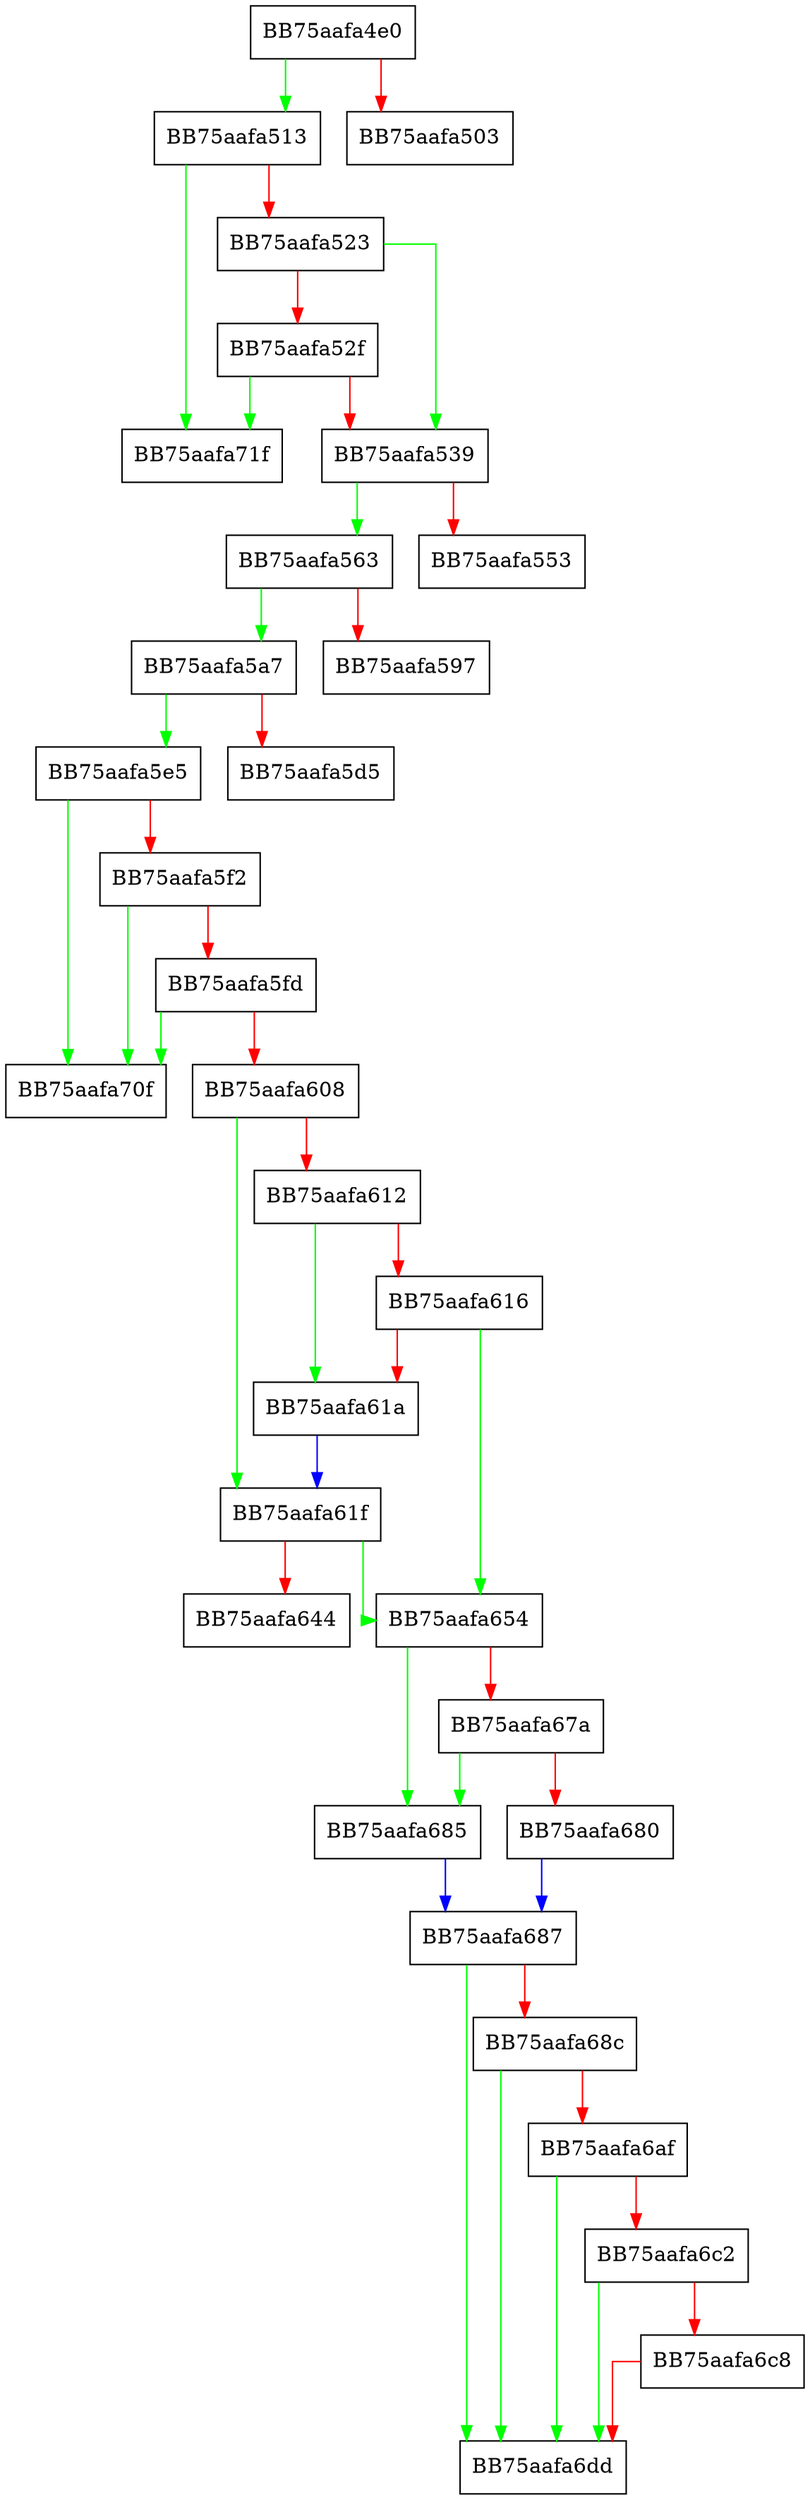 digraph mp_lua_api_WriteProcByte {
  node [shape="box"];
  graph [splines=ortho];
  BB75aafa4e0 -> BB75aafa513 [color="green"];
  BB75aafa4e0 -> BB75aafa503 [color="red"];
  BB75aafa513 -> BB75aafa71f [color="green"];
  BB75aafa513 -> BB75aafa523 [color="red"];
  BB75aafa523 -> BB75aafa539 [color="green"];
  BB75aafa523 -> BB75aafa52f [color="red"];
  BB75aafa52f -> BB75aafa71f [color="green"];
  BB75aafa52f -> BB75aafa539 [color="red"];
  BB75aafa539 -> BB75aafa563 [color="green"];
  BB75aafa539 -> BB75aafa553 [color="red"];
  BB75aafa563 -> BB75aafa5a7 [color="green"];
  BB75aafa563 -> BB75aafa597 [color="red"];
  BB75aafa5a7 -> BB75aafa5e5 [color="green"];
  BB75aafa5a7 -> BB75aafa5d5 [color="red"];
  BB75aafa5e5 -> BB75aafa70f [color="green"];
  BB75aafa5e5 -> BB75aafa5f2 [color="red"];
  BB75aafa5f2 -> BB75aafa70f [color="green"];
  BB75aafa5f2 -> BB75aafa5fd [color="red"];
  BB75aafa5fd -> BB75aafa70f [color="green"];
  BB75aafa5fd -> BB75aafa608 [color="red"];
  BB75aafa608 -> BB75aafa61f [color="green"];
  BB75aafa608 -> BB75aafa612 [color="red"];
  BB75aafa612 -> BB75aafa61a [color="green"];
  BB75aafa612 -> BB75aafa616 [color="red"];
  BB75aafa616 -> BB75aafa654 [color="green"];
  BB75aafa616 -> BB75aafa61a [color="red"];
  BB75aafa61a -> BB75aafa61f [color="blue"];
  BB75aafa61f -> BB75aafa654 [color="green"];
  BB75aafa61f -> BB75aafa644 [color="red"];
  BB75aafa654 -> BB75aafa685 [color="green"];
  BB75aafa654 -> BB75aafa67a [color="red"];
  BB75aafa67a -> BB75aafa685 [color="green"];
  BB75aafa67a -> BB75aafa680 [color="red"];
  BB75aafa680 -> BB75aafa687 [color="blue"];
  BB75aafa685 -> BB75aafa687 [color="blue"];
  BB75aafa687 -> BB75aafa6dd [color="green"];
  BB75aafa687 -> BB75aafa68c [color="red"];
  BB75aafa68c -> BB75aafa6dd [color="green"];
  BB75aafa68c -> BB75aafa6af [color="red"];
  BB75aafa6af -> BB75aafa6dd [color="green"];
  BB75aafa6af -> BB75aafa6c2 [color="red"];
  BB75aafa6c2 -> BB75aafa6dd [color="green"];
  BB75aafa6c2 -> BB75aafa6c8 [color="red"];
  BB75aafa6c8 -> BB75aafa6dd [color="red"];
}